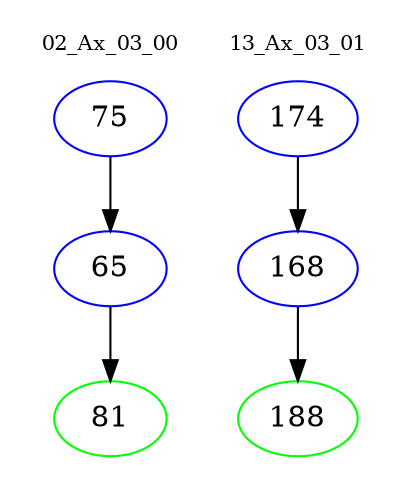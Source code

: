 digraph{
subgraph cluster_0 {
color = white
label = "02_Ax_03_00";
fontsize=10;
T0_75 [label="75", color="blue"]
T0_75 -> T0_65 [color="black"]
T0_65 [label="65", color="blue"]
T0_65 -> T0_81 [color="black"]
T0_81 [label="81", color="green"]
}
subgraph cluster_1 {
color = white
label = "13_Ax_03_01";
fontsize=10;
T1_174 [label="174", color="blue"]
T1_174 -> T1_168 [color="black"]
T1_168 [label="168", color="blue"]
T1_168 -> T1_188 [color="black"]
T1_188 [label="188", color="green"]
}
}
